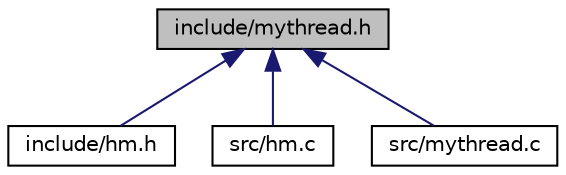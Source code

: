 digraph "include/mythread.h"
{
 // LATEX_PDF_SIZE
  edge [fontname="Helvetica",fontsize="10",labelfontname="Helvetica",labelfontsize="10"];
  node [fontname="Helvetica",fontsize="10",shape=record];
  Node1 [label="include/mythread.h",height=0.2,width=0.4,color="black", fillcolor="grey75", style="filled", fontcolor="black",tooltip=" "];
  Node1 -> Node2 [dir="back",color="midnightblue",fontsize="10",style="solid",fontname="Helvetica"];
  Node2 [label="include/hm.h",height=0.2,width=0.4,color="black", fillcolor="white", style="filled",URL="$hm_8h.html",tooltip=" "];
  Node1 -> Node3 [dir="back",color="midnightblue",fontsize="10",style="solid",fontname="Helvetica"];
  Node3 [label="src/hm.c",height=0.2,width=0.4,color="black", fillcolor="white", style="filled",URL="$hm_8c.html",tooltip=" "];
  Node1 -> Node4 [dir="back",color="midnightblue",fontsize="10",style="solid",fontname="Helvetica"];
  Node4 [label="src/mythread.c",height=0.2,width=0.4,color="black", fillcolor="white", style="filled",URL="$mythread_8c.html",tooltip=" "];
}
